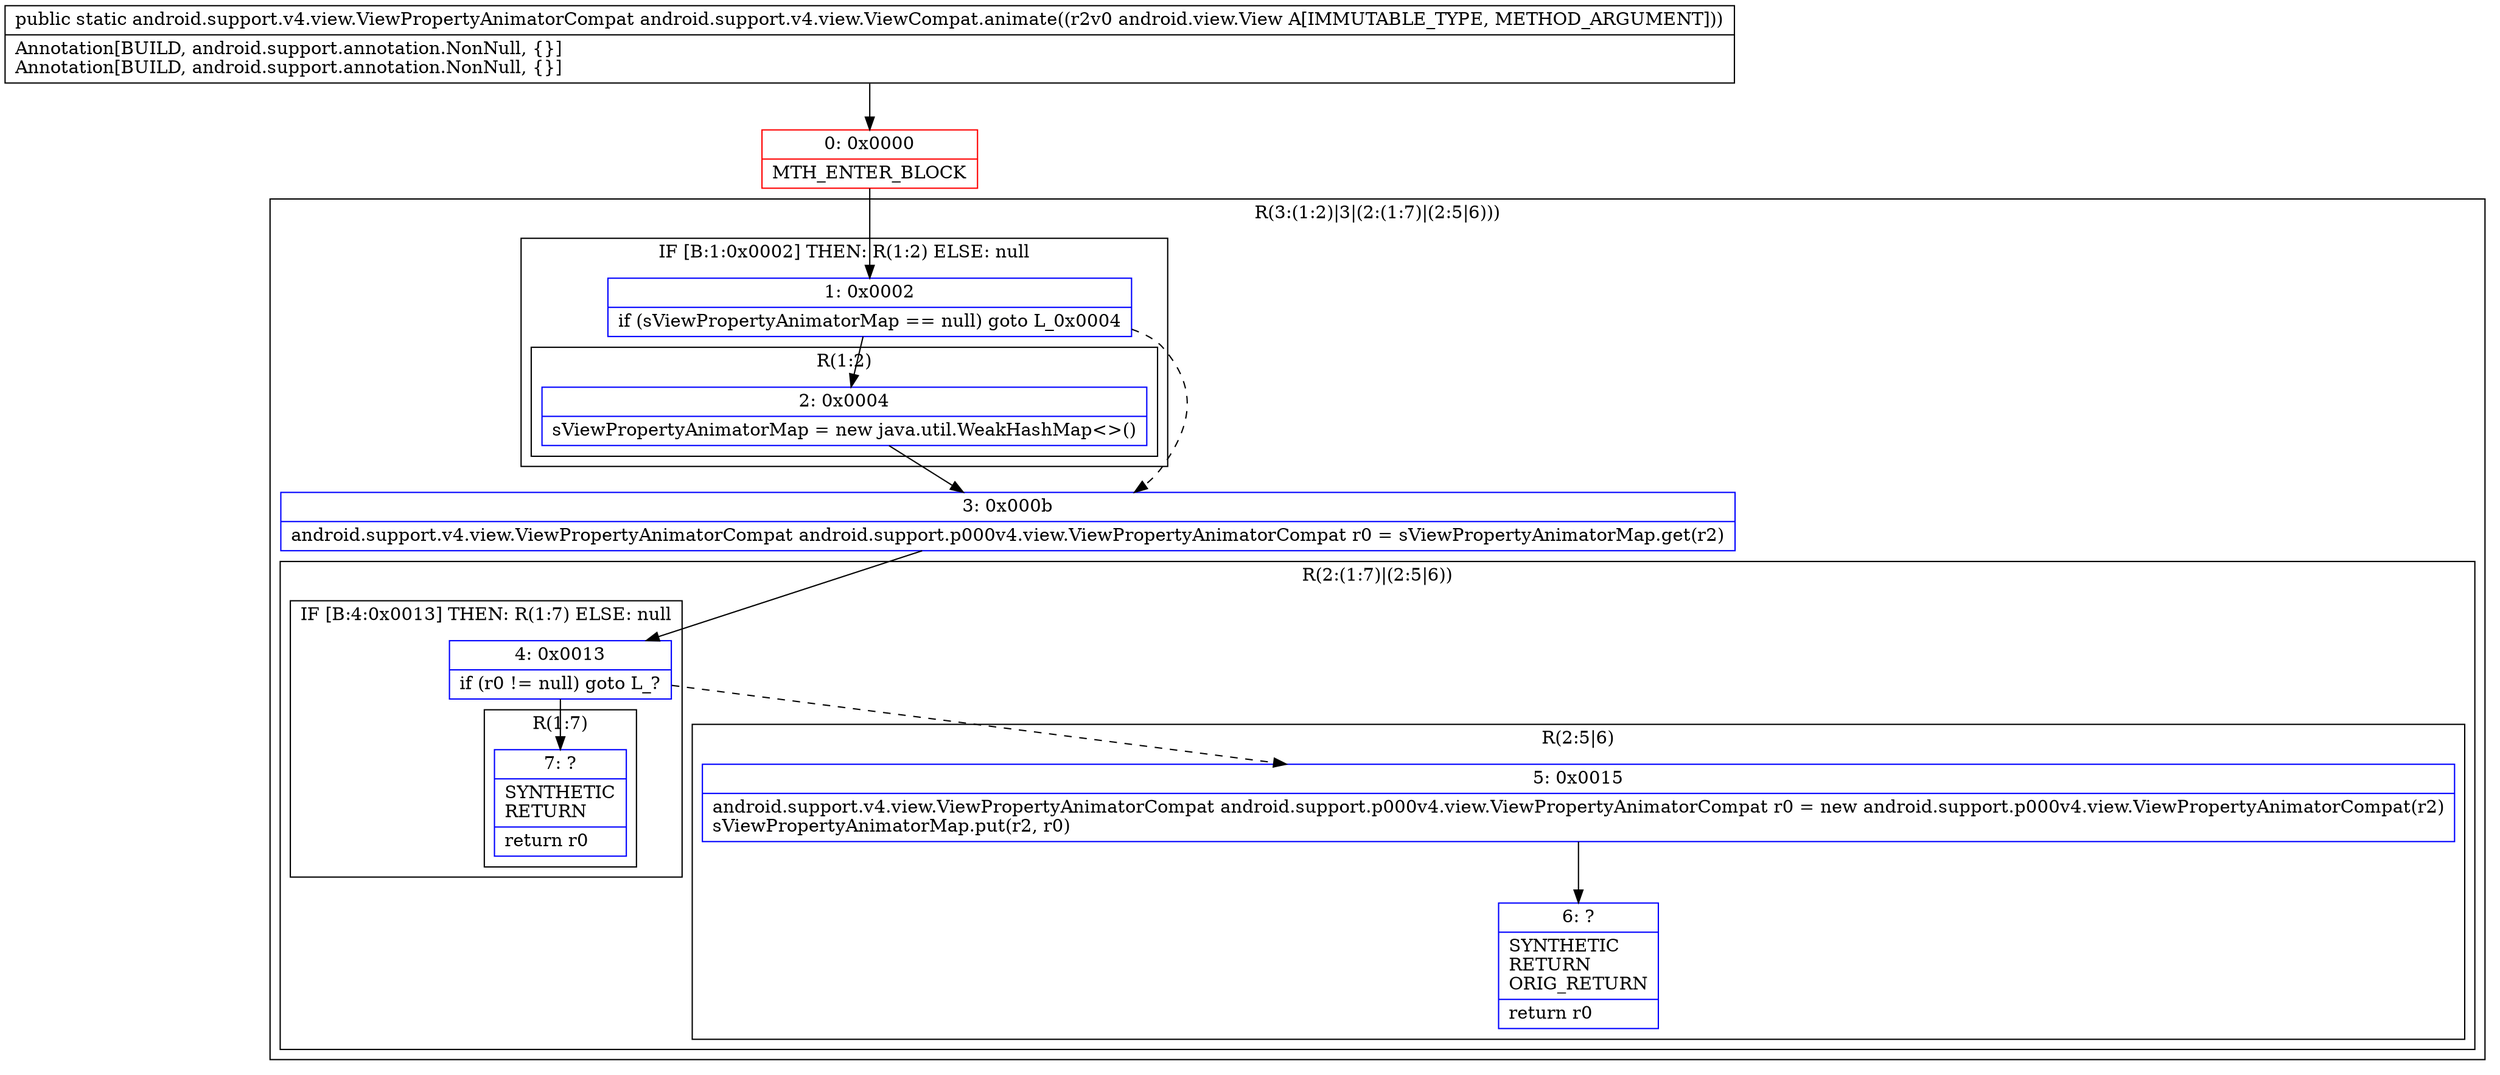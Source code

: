 digraph "CFG forandroid.support.v4.view.ViewCompat.animate(Landroid\/view\/View;)Landroid\/support\/v4\/view\/ViewPropertyAnimatorCompat;" {
subgraph cluster_Region_415108470 {
label = "R(3:(1:2)|3|(2:(1:7)|(2:5|6)))";
node [shape=record,color=blue];
subgraph cluster_IfRegion_1342033279 {
label = "IF [B:1:0x0002] THEN: R(1:2) ELSE: null";
node [shape=record,color=blue];
Node_1 [shape=record,label="{1\:\ 0x0002|if (sViewPropertyAnimatorMap == null) goto L_0x0004\l}"];
subgraph cluster_Region_1398993838 {
label = "R(1:2)";
node [shape=record,color=blue];
Node_2 [shape=record,label="{2\:\ 0x0004|sViewPropertyAnimatorMap = new java.util.WeakHashMap\<\>()\l}"];
}
}
Node_3 [shape=record,label="{3\:\ 0x000b|android.support.v4.view.ViewPropertyAnimatorCompat android.support.p000v4.view.ViewPropertyAnimatorCompat r0 = sViewPropertyAnimatorMap.get(r2)\l}"];
subgraph cluster_Region_2114655419 {
label = "R(2:(1:7)|(2:5|6))";
node [shape=record,color=blue];
subgraph cluster_IfRegion_320634304 {
label = "IF [B:4:0x0013] THEN: R(1:7) ELSE: null";
node [shape=record,color=blue];
Node_4 [shape=record,label="{4\:\ 0x0013|if (r0 != null) goto L_?\l}"];
subgraph cluster_Region_1730025166 {
label = "R(1:7)";
node [shape=record,color=blue];
Node_7 [shape=record,label="{7\:\ ?|SYNTHETIC\lRETURN\l|return r0\l}"];
}
}
subgraph cluster_Region_602036874 {
label = "R(2:5|6)";
node [shape=record,color=blue];
Node_5 [shape=record,label="{5\:\ 0x0015|android.support.v4.view.ViewPropertyAnimatorCompat android.support.p000v4.view.ViewPropertyAnimatorCompat r0 = new android.support.p000v4.view.ViewPropertyAnimatorCompat(r2)\lsViewPropertyAnimatorMap.put(r2, r0)\l}"];
Node_6 [shape=record,label="{6\:\ ?|SYNTHETIC\lRETURN\lORIG_RETURN\l|return r0\l}"];
}
}
}
Node_0 [shape=record,color=red,label="{0\:\ 0x0000|MTH_ENTER_BLOCK\l}"];
MethodNode[shape=record,label="{public static android.support.v4.view.ViewPropertyAnimatorCompat android.support.v4.view.ViewCompat.animate((r2v0 android.view.View A[IMMUTABLE_TYPE, METHOD_ARGUMENT]))  | Annotation[BUILD, android.support.annotation.NonNull, \{\}]\lAnnotation[BUILD, android.support.annotation.NonNull, \{\}]\l}"];
MethodNode -> Node_0;
Node_1 -> Node_2;
Node_1 -> Node_3[style=dashed];
Node_2 -> Node_3;
Node_3 -> Node_4;
Node_4 -> Node_5[style=dashed];
Node_4 -> Node_7;
Node_5 -> Node_6;
Node_0 -> Node_1;
}

